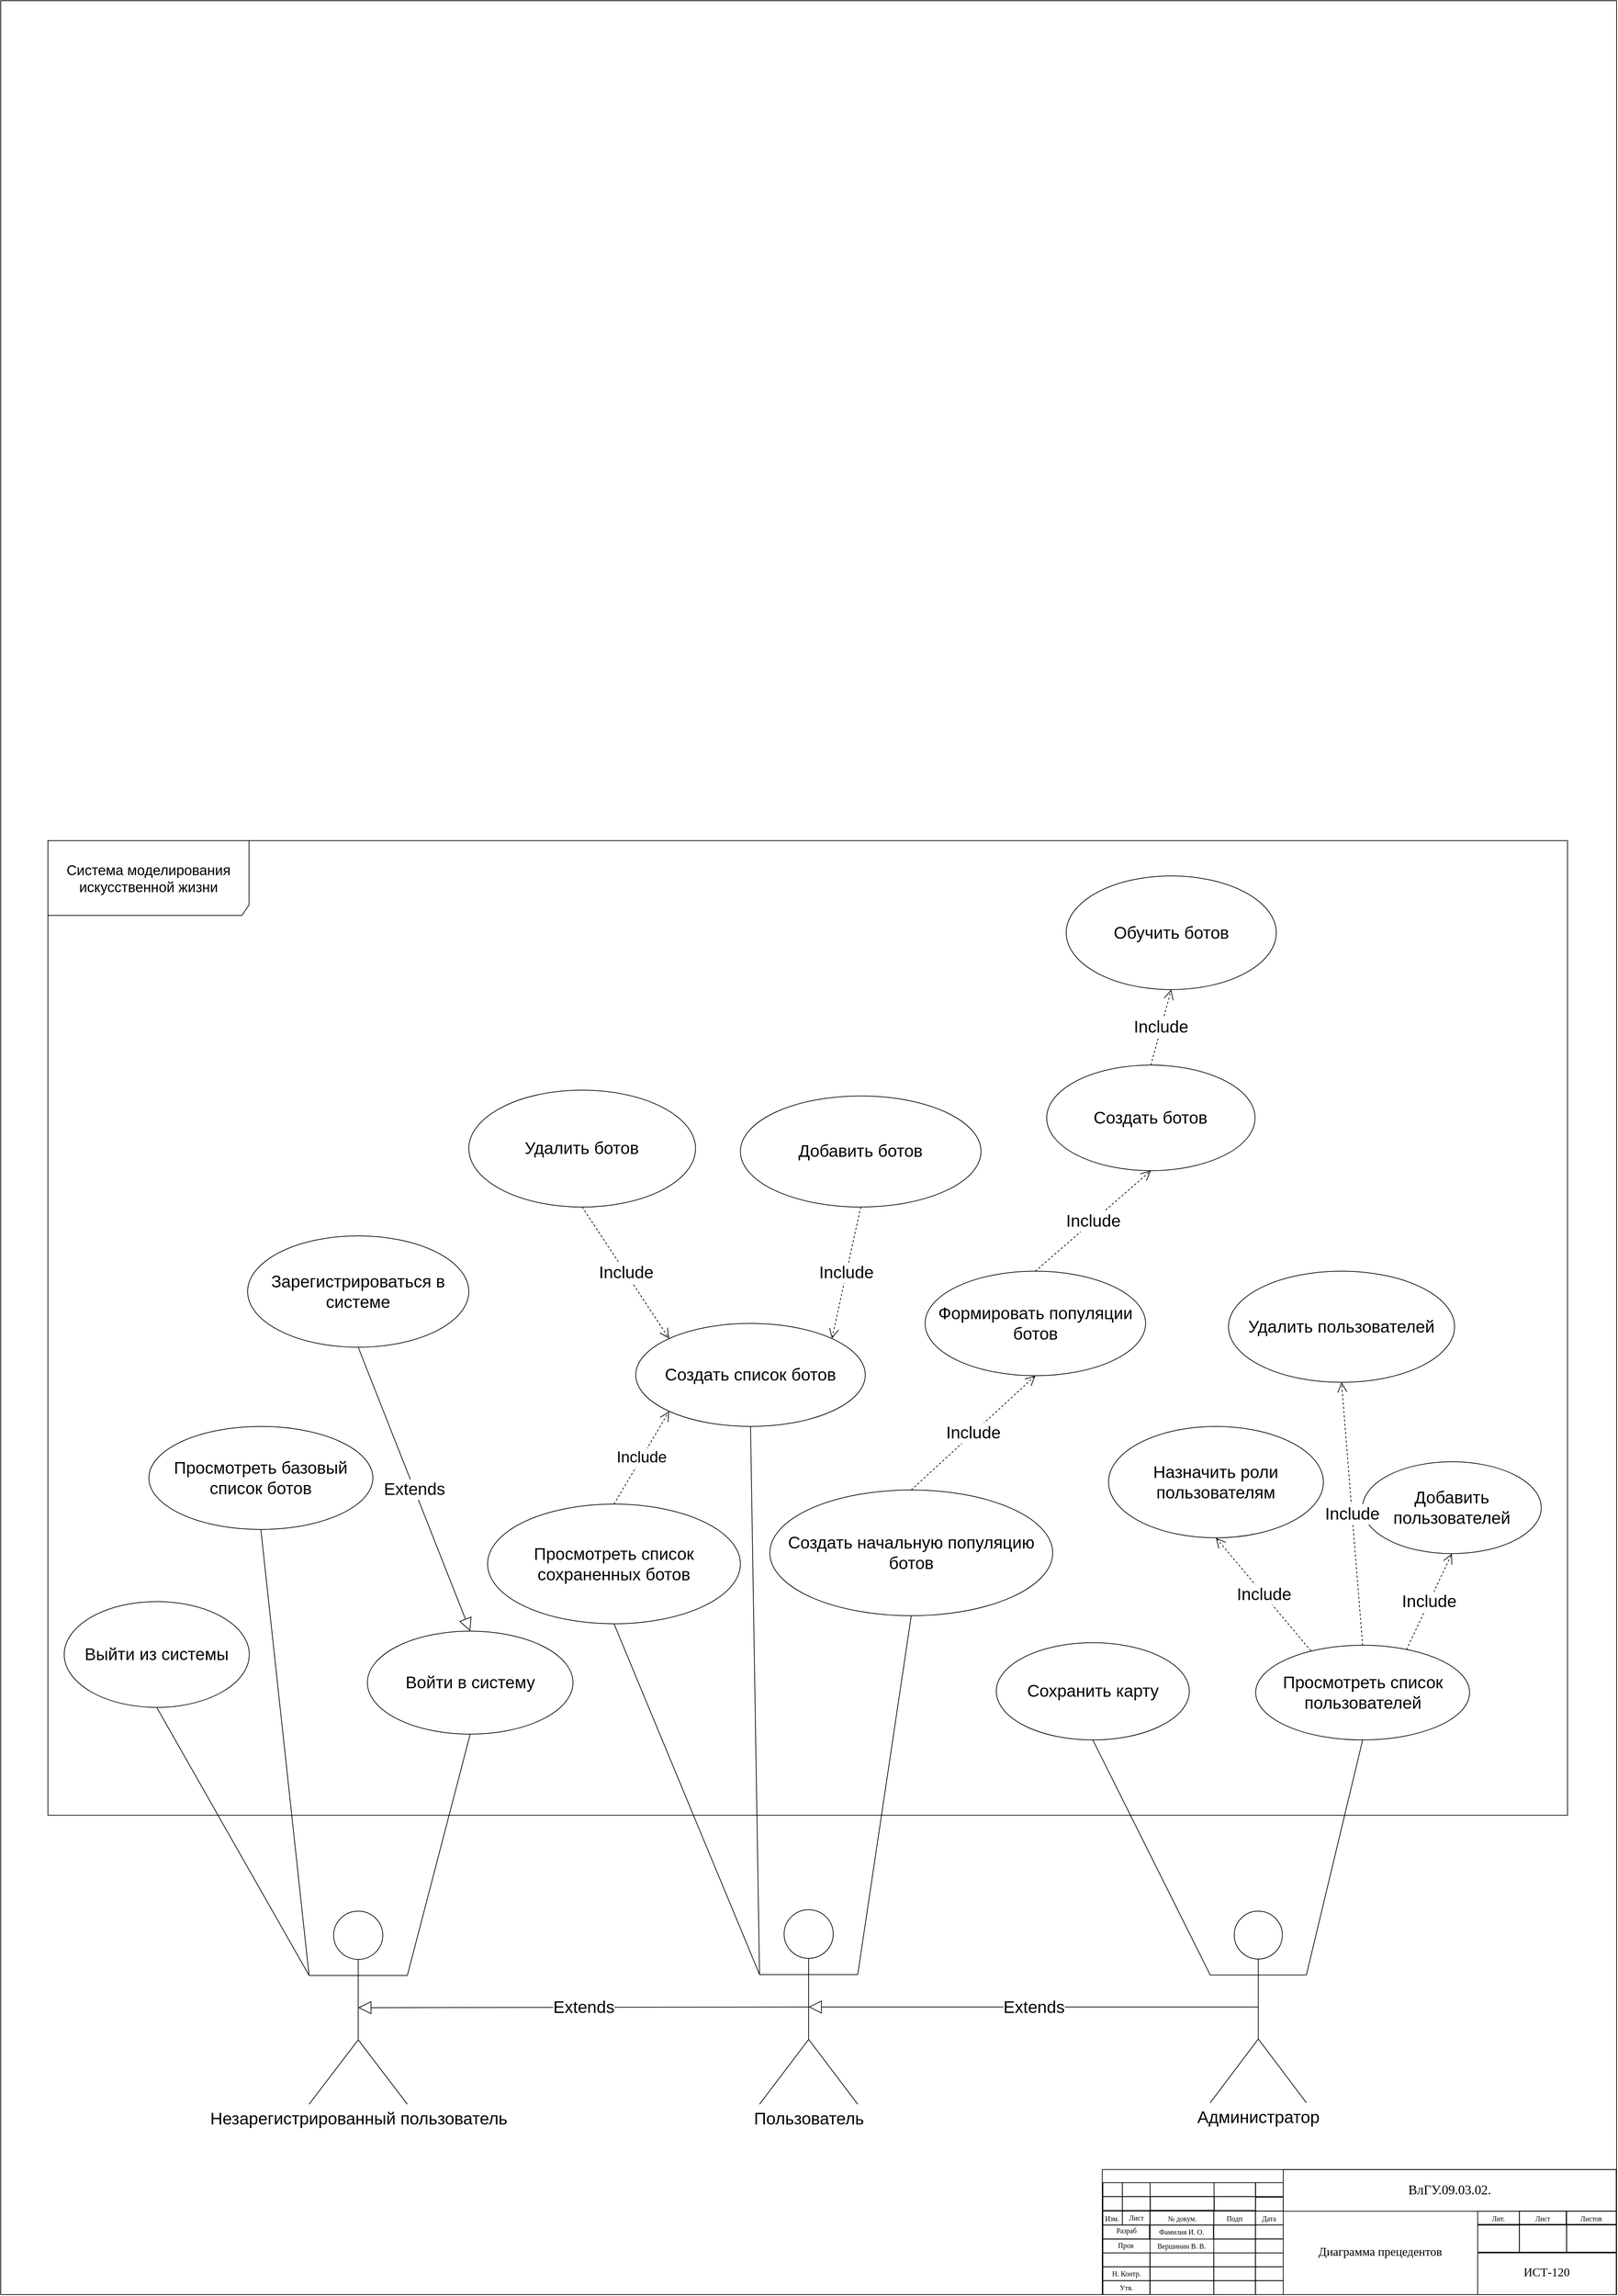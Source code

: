 <mxfile version="20.5.3" type="github">
  <diagram name="Page-1" id="e7e014a7-5840-1c2e-5031-d8a46d1fe8dd">
    <mxGraphModel dx="2771" dy="1504" grid="1" gridSize="10" guides="1" tooltips="1" connect="1" arrows="1" fold="1" page="1" pageScale="1" pageWidth="2339" pageHeight="3300" background="none" math="0" shadow="0">
      <root>
        <mxCell id="0" />
        <mxCell id="1" parent="0" />
        <mxCell id="cWWCTGIT67eP3YgJkroJ-1" value="" style="group" parent="1" vertex="1" connectable="0">
          <mxGeometry x="30" y="20" width="2290.006" height="3250.028" as="geometry" />
        </mxCell>
        <mxCell id="cWWCTGIT67eP3YgJkroJ-2" value="" style="rounded=0;whiteSpace=wrap;html=1;fillColor=none;" parent="cWWCTGIT67eP3YgJkroJ-1" vertex="1">
          <mxGeometry width="2290" height="3250" as="geometry" />
        </mxCell>
        <mxCell id="cWWCTGIT67eP3YgJkroJ-3" value="&lt;font style=&quot;font-size: 20px;&quot;&gt;Система моделирования искусственной жизни&lt;/font&gt;" style="shape=umlFrame;whiteSpace=wrap;html=1;width=285;height=106;" parent="cWWCTGIT67eP3YgJkroJ-1" vertex="1">
          <mxGeometry x="66.93" y="1190" width="2153.54" height="1380.86" as="geometry" />
        </mxCell>
        <mxCell id="cWWCTGIT67eP3YgJkroJ-4" value="" style="rounded=0;whiteSpace=wrap;html=1;fillColor=none;" parent="cWWCTGIT67eP3YgJkroJ-1" vertex="1">
          <mxGeometry x="1561.11" y="3072.86" width="728.35" height="177.165" as="geometry" />
        </mxCell>
        <mxCell id="cWWCTGIT67eP3YgJkroJ-5" value="" style="rounded=0;whiteSpace=wrap;html=1;fillColor=none;" parent="cWWCTGIT67eP3YgJkroJ-1" vertex="1">
          <mxGeometry x="1562.01" y="3111.16" width="27.559" height="19.685" as="geometry" />
        </mxCell>
        <mxCell id="cWWCTGIT67eP3YgJkroJ-6" value="" style="rounded=0;whiteSpace=wrap;html=1;fillColor=none;" parent="cWWCTGIT67eP3YgJkroJ-1" vertex="1">
          <mxGeometry x="1562.0" y="3131.67" width="27.559" height="19.685" as="geometry" />
        </mxCell>
        <mxCell id="cWWCTGIT67eP3YgJkroJ-7" value="" style="rounded=0;whiteSpace=wrap;html=1;fillColor=none;" parent="cWWCTGIT67eP3YgJkroJ-1" vertex="1">
          <mxGeometry x="1562.01" y="3091.47" width="27.559" height="19.685" as="geometry" />
        </mxCell>
        <mxCell id="cWWCTGIT67eP3YgJkroJ-8" value="" style="rounded=0;whiteSpace=wrap;html=1;fillColor=none;" parent="cWWCTGIT67eP3YgJkroJ-1" vertex="1">
          <mxGeometry x="1589.57" y="3111.16" width="39.37" height="19.685" as="geometry" />
        </mxCell>
        <mxCell id="cWWCTGIT67eP3YgJkroJ-9" value="" style="rounded=0;whiteSpace=wrap;html=1;fillColor=none;" parent="cWWCTGIT67eP3YgJkroJ-1" vertex="1">
          <mxGeometry x="1589.56" y="3131.67" width="39.37" height="19.685" as="geometry" />
        </mxCell>
        <mxCell id="cWWCTGIT67eP3YgJkroJ-10" value="" style="rounded=0;whiteSpace=wrap;html=1;fillColor=none;" parent="cWWCTGIT67eP3YgJkroJ-1" vertex="1">
          <mxGeometry x="1589.57" y="3091.47" width="39.37" height="19.685" as="geometry" />
        </mxCell>
        <mxCell id="cWWCTGIT67eP3YgJkroJ-11" value="" style="rounded=0;whiteSpace=wrap;html=1;fillColor=none;" parent="cWWCTGIT67eP3YgJkroJ-1" vertex="1">
          <mxGeometry x="1628.94" y="3111.16" width="90.551" height="19.685" as="geometry" />
        </mxCell>
        <mxCell id="cWWCTGIT67eP3YgJkroJ-12" value="" style="rounded=0;whiteSpace=wrap;html=1;fillColor=none;" parent="cWWCTGIT67eP3YgJkroJ-1" vertex="1">
          <mxGeometry x="1629.28" y="3110.94" width="90.551" height="19.685" as="geometry" />
        </mxCell>
        <mxCell id="cWWCTGIT67eP3YgJkroJ-13" value="" style="rounded=0;whiteSpace=wrap;html=1;fillColor=none;" parent="cWWCTGIT67eP3YgJkroJ-1" vertex="1">
          <mxGeometry x="1628.94" y="3091.47" width="90.551" height="19.685" as="geometry" />
        </mxCell>
        <mxCell id="cWWCTGIT67eP3YgJkroJ-14" value="" style="rounded=0;whiteSpace=wrap;html=1;fillColor=none;" parent="cWWCTGIT67eP3YgJkroJ-1" vertex="1">
          <mxGeometry x="1719.49" y="3111.16" width="59.055" height="19.685" as="geometry" />
        </mxCell>
        <mxCell id="cWWCTGIT67eP3YgJkroJ-15" value="" style="rounded=0;whiteSpace=wrap;html=1;fillColor=none;" parent="cWWCTGIT67eP3YgJkroJ-1" vertex="1">
          <mxGeometry x="1719.14" y="3131.67" width="59.055" height="19.685" as="geometry" />
        </mxCell>
        <mxCell id="cWWCTGIT67eP3YgJkroJ-16" value="" style="rounded=0;whiteSpace=wrap;html=1;fillColor=none;" parent="cWWCTGIT67eP3YgJkroJ-1" vertex="1">
          <mxGeometry x="1719.49" y="3091.47" width="59.055" height="19.685" as="geometry" />
        </mxCell>
        <mxCell id="cWWCTGIT67eP3YgJkroJ-17" value="" style="rounded=0;whiteSpace=wrap;html=1;fillColor=none;" parent="cWWCTGIT67eP3YgJkroJ-1" vertex="1">
          <mxGeometry x="1778.21" y="3112" width="39.37" height="19.685" as="geometry" />
        </mxCell>
        <mxCell id="cWWCTGIT67eP3YgJkroJ-18" value="" style="rounded=0;whiteSpace=wrap;html=1;fillColor=none;" parent="cWWCTGIT67eP3YgJkroJ-1" vertex="1">
          <mxGeometry x="1778.2" y="3131.67" width="39.37" height="19.685" as="geometry" />
        </mxCell>
        <mxCell id="cWWCTGIT67eP3YgJkroJ-19" value="" style="rounded=0;whiteSpace=wrap;html=1;fillColor=none;" parent="cWWCTGIT67eP3YgJkroJ-1" vertex="1">
          <mxGeometry x="1778.19" y="3091.47" width="39.37" height="19.685" as="geometry" />
        </mxCell>
        <mxCell id="cWWCTGIT67eP3YgJkroJ-20" value="" style="rounded=0;whiteSpace=wrap;html=1;fillColor=none;" parent="cWWCTGIT67eP3YgJkroJ-1" vertex="1">
          <mxGeometry x="1817.56" y="3072.86" width="472.43" height="59.055" as="geometry" />
        </mxCell>
        <mxCell id="cWWCTGIT67eP3YgJkroJ-21" value="Изм." style="text;html=1;strokeColor=none;fillColor=none;align=center;verticalAlign=middle;whiteSpace=wrap;rounded=0;fontFamily=Times New Roman;fontSize=10;" parent="cWWCTGIT67eP3YgJkroJ-1" vertex="1">
          <mxGeometry x="1561.11" y="3131.66" width="27.559" height="19.685" as="geometry" />
        </mxCell>
        <mxCell id="cWWCTGIT67eP3YgJkroJ-22" value="Лист" style="text;html=1;strokeColor=none;fillColor=none;align=center;verticalAlign=middle;whiteSpace=wrap;rounded=0;fontFamily=Times New Roman;fontSize=10;" parent="cWWCTGIT67eP3YgJkroJ-1" vertex="1">
          <mxGeometry x="1589.91" y="3130.85" width="39.37" height="19.685" as="geometry" />
        </mxCell>
        <mxCell id="cWWCTGIT67eP3YgJkroJ-23" value="№ докум." style="text;html=1;strokeColor=none;fillColor=none;align=center;verticalAlign=middle;whiteSpace=wrap;rounded=0;fontFamily=Times New Roman;fontSize=10;" parent="cWWCTGIT67eP3YgJkroJ-1" vertex="1">
          <mxGeometry x="1629.28" y="3131.66" width="90.551" height="19.68" as="geometry" />
        </mxCell>
        <mxCell id="cWWCTGIT67eP3YgJkroJ-24" value="Подп" style="text;html=1;strokeColor=none;fillColor=none;align=center;verticalAlign=middle;whiteSpace=wrap;rounded=0;fontFamily=Times New Roman;fontSize=10;" parent="cWWCTGIT67eP3YgJkroJ-1" vertex="1">
          <mxGeometry x="1718.59" y="3131.93" width="59.055" height="19.68" as="geometry" />
        </mxCell>
        <mxCell id="cWWCTGIT67eP3YgJkroJ-25" value="Дата" style="text;html=1;strokeColor=none;fillColor=none;align=center;verticalAlign=middle;whiteSpace=wrap;rounded=0;fontFamily=Times New Roman;fontSize=10;" parent="cWWCTGIT67eP3YgJkroJ-1" vertex="1">
          <mxGeometry x="1778.19" y="3131.93" width="39.37" height="19.685" as="geometry" />
        </mxCell>
        <mxCell id="cWWCTGIT67eP3YgJkroJ-26" value="" style="rounded=0;whiteSpace=wrap;html=1;fillColor=none;" parent="cWWCTGIT67eP3YgJkroJ-1" vertex="1">
          <mxGeometry x="1562" y="3151.6" width="66.929" height="19.68" as="geometry" />
        </mxCell>
        <mxCell id="cWWCTGIT67eP3YgJkroJ-27" value="" style="rounded=0;whiteSpace=wrap;html=1;fillColor=none;" parent="cWWCTGIT67eP3YgJkroJ-1" vertex="1">
          <mxGeometry x="1562" y="3171.28" width="66.929" height="19.68" as="geometry" />
        </mxCell>
        <mxCell id="cWWCTGIT67eP3YgJkroJ-28" value="" style="rounded=0;whiteSpace=wrap;html=1;fillColor=none;" parent="cWWCTGIT67eP3YgJkroJ-1" vertex="1">
          <mxGeometry x="1562" y="3190.96" width="66.929" height="19.68" as="geometry" />
        </mxCell>
        <mxCell id="cWWCTGIT67eP3YgJkroJ-29" value="" style="rounded=0;whiteSpace=wrap;html=1;fillColor=none;" parent="cWWCTGIT67eP3YgJkroJ-1" vertex="1">
          <mxGeometry x="1562" y="3210.64" width="66.929" height="19.68" as="geometry" />
        </mxCell>
        <mxCell id="cWWCTGIT67eP3YgJkroJ-30" value="" style="rounded=0;whiteSpace=wrap;html=1;fillColor=none;" parent="cWWCTGIT67eP3YgJkroJ-1" vertex="1">
          <mxGeometry x="1562" y="3230.32" width="66.929" height="19.68" as="geometry" />
        </mxCell>
        <mxCell id="cWWCTGIT67eP3YgJkroJ-31" value="" style="rounded=0;whiteSpace=wrap;html=1;fillColor=none;" parent="cWWCTGIT67eP3YgJkroJ-1" vertex="1">
          <mxGeometry x="1628.6" y="3131.67" width="90.551" height="19.68" as="geometry" />
        </mxCell>
        <mxCell id="cWWCTGIT67eP3YgJkroJ-32" value="" style="rounded=0;whiteSpace=wrap;html=1;fillColor=none;" parent="cWWCTGIT67eP3YgJkroJ-1" vertex="1">
          <mxGeometry x="1628.59" y="3190.96" width="90.551" height="19.68" as="geometry" />
        </mxCell>
        <mxCell id="cWWCTGIT67eP3YgJkroJ-33" value="" style="rounded=0;whiteSpace=wrap;html=1;fillColor=none;" parent="cWWCTGIT67eP3YgJkroJ-1" vertex="1">
          <mxGeometry x="1628.59" y="3210.64" width="90.551" height="19.68" as="geometry" />
        </mxCell>
        <mxCell id="cWWCTGIT67eP3YgJkroJ-34" value="" style="rounded=0;whiteSpace=wrap;html=1;fillColor=none;" parent="cWWCTGIT67eP3YgJkroJ-1" vertex="1">
          <mxGeometry x="1628.59" y="3230.32" width="90.551" height="19.68" as="geometry" />
        </mxCell>
        <mxCell id="cWWCTGIT67eP3YgJkroJ-35" value="" style="rounded=0;whiteSpace=wrap;html=1;fillColor=none;" parent="cWWCTGIT67eP3YgJkroJ-1" vertex="1">
          <mxGeometry x="1719.15" y="3151.61" width="59.055" height="19.68" as="geometry" />
        </mxCell>
        <mxCell id="cWWCTGIT67eP3YgJkroJ-36" value="" style="rounded=0;whiteSpace=wrap;html=1;fillColor=none;" parent="cWWCTGIT67eP3YgJkroJ-1" vertex="1">
          <mxGeometry x="1719.14" y="3171.28" width="59.055" height="19.68" as="geometry" />
        </mxCell>
        <mxCell id="cWWCTGIT67eP3YgJkroJ-37" value="" style="rounded=0;whiteSpace=wrap;html=1;fillColor=none;" parent="cWWCTGIT67eP3YgJkroJ-1" vertex="1">
          <mxGeometry x="1719.14" y="3190.96" width="59.055" height="19.68" as="geometry" />
        </mxCell>
        <mxCell id="cWWCTGIT67eP3YgJkroJ-38" value="" style="rounded=0;whiteSpace=wrap;html=1;fillColor=none;" parent="cWWCTGIT67eP3YgJkroJ-1" vertex="1">
          <mxGeometry x="1719.14" y="3210.64" width="59.055" height="19.68" as="geometry" />
        </mxCell>
        <mxCell id="cWWCTGIT67eP3YgJkroJ-39" value="" style="rounded=0;whiteSpace=wrap;html=1;fillColor=none;" parent="cWWCTGIT67eP3YgJkroJ-1" vertex="1">
          <mxGeometry x="1719.14" y="3230.32" width="59.055" height="19.68" as="geometry" />
        </mxCell>
        <mxCell id="cWWCTGIT67eP3YgJkroJ-40" value="" style="rounded=0;whiteSpace=wrap;html=1;fillColor=none;" parent="cWWCTGIT67eP3YgJkroJ-1" vertex="1">
          <mxGeometry x="1778.19" y="3151.35" width="39.37" height="19.68" as="geometry" />
        </mxCell>
        <mxCell id="cWWCTGIT67eP3YgJkroJ-41" value="" style="rounded=0;whiteSpace=wrap;html=1;fillColor=none;" parent="cWWCTGIT67eP3YgJkroJ-1" vertex="1">
          <mxGeometry x="1778.2" y="3171.28" width="39.37" height="19.68" as="geometry" />
        </mxCell>
        <mxCell id="cWWCTGIT67eP3YgJkroJ-42" value="" style="rounded=0;whiteSpace=wrap;html=1;fillColor=none;" parent="cWWCTGIT67eP3YgJkroJ-1" vertex="1">
          <mxGeometry x="1778.2" y="3190.96" width="39.37" height="19.68" as="geometry" />
        </mxCell>
        <mxCell id="cWWCTGIT67eP3YgJkroJ-43" value="" style="rounded=0;whiteSpace=wrap;html=1;fillColor=none;" parent="cWWCTGIT67eP3YgJkroJ-1" vertex="1">
          <mxGeometry x="1778.2" y="3210.64" width="39.37" height="19.68" as="geometry" />
        </mxCell>
        <mxCell id="cWWCTGIT67eP3YgJkroJ-44" value="" style="rounded=0;whiteSpace=wrap;html=1;fillColor=none;" parent="cWWCTGIT67eP3YgJkroJ-1" vertex="1">
          <mxGeometry x="1778.2" y="3230.32" width="39.37" height="19.68" as="geometry" />
        </mxCell>
        <mxCell id="cWWCTGIT67eP3YgJkroJ-45" value="" style="rounded=0;whiteSpace=wrap;html=1;fontFamily=Times New Roman;fontSize=10;fillColor=none;" parent="cWWCTGIT67eP3YgJkroJ-1" vertex="1">
          <mxGeometry x="2218.59" y="3131.68" width="70.866" height="19.685" as="geometry" />
        </mxCell>
        <mxCell id="cWWCTGIT67eP3YgJkroJ-46" value="" style="rounded=0;whiteSpace=wrap;html=1;fontFamily=Times New Roman;fontSize=10;fillColor=none;" parent="cWWCTGIT67eP3YgJkroJ-1" vertex="1">
          <mxGeometry x="2219.14" y="3150.53" width="70.866" height="39.37" as="geometry" />
        </mxCell>
        <mxCell id="cWWCTGIT67eP3YgJkroJ-47" value="" style="rounded=0;whiteSpace=wrap;html=1;fontFamily=Times New Roman;fontSize=10;fillColor=none;" parent="cWWCTGIT67eP3YgJkroJ-1" vertex="1">
          <mxGeometry x="2152.23" y="3131.68" width="66.929" height="19.685" as="geometry" />
        </mxCell>
        <mxCell id="cWWCTGIT67eP3YgJkroJ-48" value="" style="rounded=0;whiteSpace=wrap;html=1;fontFamily=Times New Roman;fontSize=10;fillColor=none;" parent="cWWCTGIT67eP3YgJkroJ-1" vertex="1">
          <mxGeometry x="2152.21" y="3150.53" width="66.929" height="39.37" as="geometry" />
        </mxCell>
        <mxCell id="cWWCTGIT67eP3YgJkroJ-49" value="" style="rounded=0;whiteSpace=wrap;html=1;fontFamily=Times New Roman;fontSize=10;fillColor=none;" parent="cWWCTGIT67eP3YgJkroJ-1" vertex="1">
          <mxGeometry x="2093.18" y="3131.92" width="59.055" height="19.685" as="geometry" />
        </mxCell>
        <mxCell id="cWWCTGIT67eP3YgJkroJ-50" value="" style="rounded=0;whiteSpace=wrap;html=1;fontFamily=Times New Roman;fontSize=10;fillColor=none;" parent="cWWCTGIT67eP3YgJkroJ-1" vertex="1">
          <mxGeometry x="2093.16" y="3150.53" width="59.05" height="39.37" as="geometry" />
        </mxCell>
        <mxCell id="cWWCTGIT67eP3YgJkroJ-51" value="" style="rounded=0;whiteSpace=wrap;html=1;fontFamily=Times New Roman;fontSize=10;fillColor=none;" parent="cWWCTGIT67eP3YgJkroJ-1" vertex="1">
          <mxGeometry x="2093.14" y="3190.97" width="196.85" height="59.055" as="geometry" />
        </mxCell>
        <mxCell id="cWWCTGIT67eP3YgJkroJ-52" value="Разраб" style="text;html=1;strokeColor=none;fillColor=none;align=center;verticalAlign=middle;whiteSpace=wrap;rounded=0;fontFamily=Times New Roman;fontSize=10;" parent="cWWCTGIT67eP3YgJkroJ-1" vertex="1">
          <mxGeometry x="1562.35" y="3149.47" width="66.929" height="19.68" as="geometry" />
        </mxCell>
        <mxCell id="cWWCTGIT67eP3YgJkroJ-53" value="Пров" style="text;html=1;strokeColor=none;fillColor=none;align=center;verticalAlign=middle;whiteSpace=wrap;rounded=0;fontFamily=Times New Roman;fontSize=10;" parent="cWWCTGIT67eP3YgJkroJ-1" vertex="1">
          <mxGeometry x="1561.107" y="3170.217" width="66.929" height="19.68" as="geometry" />
        </mxCell>
        <mxCell id="cWWCTGIT67eP3YgJkroJ-54" value="Н. Контр." style="text;html=1;strokeColor=none;fillColor=none;align=center;verticalAlign=middle;whiteSpace=wrap;rounded=0;fontFamily=Times New Roman;fontSize=10;" parent="cWWCTGIT67eP3YgJkroJ-1" vertex="1">
          <mxGeometry x="1562.001" y="3210.641" width="66.929" height="19.68" as="geometry" />
        </mxCell>
        <mxCell id="cWWCTGIT67eP3YgJkroJ-55" value="Утв." style="text;html=1;strokeColor=none;fillColor=none;align=center;verticalAlign=middle;whiteSpace=wrap;rounded=0;fontFamily=Times New Roman;fontSize=10;" parent="cWWCTGIT67eP3YgJkroJ-1" vertex="1">
          <mxGeometry x="1562.008" y="3230.348" width="66.929" height="19.68" as="geometry" />
        </mxCell>
        <mxCell id="cWWCTGIT67eP3YgJkroJ-56" value="Лит." style="text;html=1;strokeColor=none;fillColor=none;align=center;verticalAlign=middle;whiteSpace=wrap;rounded=0;fontFamily=Times New Roman;fontSize=10;" parent="cWWCTGIT67eP3YgJkroJ-1" vertex="1">
          <mxGeometry x="2093.18" y="3131.93" width="59.055" height="19.68" as="geometry" />
        </mxCell>
        <mxCell id="cWWCTGIT67eP3YgJkroJ-57" value="Лист" style="text;html=1;strokeColor=none;fillColor=none;align=center;verticalAlign=middle;whiteSpace=wrap;rounded=0;fontFamily=Times New Roman;fontSize=10;" parent="cWWCTGIT67eP3YgJkroJ-1" vertex="1">
          <mxGeometry x="2152.232" y="3131.682" width="66.929" height="19.68" as="geometry" />
        </mxCell>
        <mxCell id="cWWCTGIT67eP3YgJkroJ-58" value="Листов" style="text;html=1;strokeColor=none;fillColor=none;align=center;verticalAlign=middle;whiteSpace=wrap;rounded=0;fontFamily=Times New Roman;fontSize=10;" parent="cWWCTGIT67eP3YgJkroJ-1" vertex="1">
          <mxGeometry x="2219.16" y="3131.68" width="69.75" height="19.68" as="geometry" />
        </mxCell>
        <mxCell id="cWWCTGIT67eP3YgJkroJ-59" value="" style="rounded=0;whiteSpace=wrap;html=1;fillColor=none;" parent="cWWCTGIT67eP3YgJkroJ-1" vertex="1">
          <mxGeometry x="1628.04" y="3151.61" width="90.551" height="19.685" as="geometry" />
        </mxCell>
        <mxCell id="cWWCTGIT67eP3YgJkroJ-60" value="Вершинин В. В." style="text;html=1;strokeColor=none;fillColor=none;align=center;verticalAlign=middle;whiteSpace=wrap;rounded=0;fontFamily=Times New Roman;fontSize=10;" parent="cWWCTGIT67eP3YgJkroJ-1" vertex="1">
          <mxGeometry x="1629.28" y="3171.03" width="88.74" height="19.68" as="geometry" />
        </mxCell>
        <mxCell id="cWWCTGIT67eP3YgJkroJ-61" value="Фамилия И. О." style="text;html=1;strokeColor=none;fillColor=none;align=center;verticalAlign=middle;whiteSpace=wrap;rounded=0;fontFamily=Times New Roman;fontSize=10;" parent="cWWCTGIT67eP3YgJkroJ-1" vertex="1">
          <mxGeometry x="1628.597" y="3151.337" width="88.74" height="19.68" as="geometry" />
        </mxCell>
        <mxCell id="cWWCTGIT67eP3YgJkroJ-62" value="&lt;span style=&quot;font-size: 14.0pt ; line-height: 150% ; font-family: &amp;quot;times new roman&amp;quot; , serif&quot;&gt;ВлГУ.09.03.02.&lt;/span&gt;" style="text;html=1;strokeColor=none;fillColor=none;align=center;verticalAlign=middle;whiteSpace=wrap;rounded=0;fontFamily=Times New Roman;fontSize=10;" parent="cWWCTGIT67eP3YgJkroJ-1" vertex="1">
          <mxGeometry x="1817.56" y="3072.86" width="471.33" height="56.74" as="geometry" />
        </mxCell>
        <mxCell id="cWWCTGIT67eP3YgJkroJ-63" value="&lt;font style=&quot;font-size: 17px;&quot;&gt;ИСТ-120&lt;/font&gt;" style="text;html=1;strokeColor=none;fillColor=none;align=center;verticalAlign=middle;whiteSpace=wrap;rounded=0;fontFamily=Times New Roman;fontSize=10;" parent="cWWCTGIT67eP3YgJkroJ-1" vertex="1">
          <mxGeometry x="2093.18" y="3189.9" width="195.71" height="57.81" as="geometry" />
        </mxCell>
        <mxCell id="cWWCTGIT67eP3YgJkroJ-64" value="&lt;font style=&quot;font-size: 17px&quot;&gt;Диаграмма прецедентов&lt;br&gt;&lt;/font&gt;" style="text;html=1;strokeColor=none;fillColor=none;align=center;verticalAlign=middle;whiteSpace=wrap;rounded=0;fontFamily=Times New Roman;fontSize=10;" parent="cWWCTGIT67eP3YgJkroJ-1" vertex="1">
          <mxGeometry x="1817.58" y="3131.93" width="274.46" height="116.09" as="geometry" />
        </mxCell>
        <mxCell id="cWWCTGIT67eP3YgJkroJ-65" value="&lt;font style=&quot;font-size: 24px;&quot;&gt;Незарегистрированный пользователь&lt;/font&gt;" style="shape=umlActor;verticalLabelPosition=bottom;verticalAlign=top;html=1;outlineConnect=0;" parent="cWWCTGIT67eP3YgJkroJ-1" vertex="1">
          <mxGeometry x="437.01" y="2706.69" width="139.29" height="273.63" as="geometry" />
        </mxCell>
        <mxCell id="cWWCTGIT67eP3YgJkroJ-66" value="&lt;font style=&quot;font-size: 24px;&quot;&gt;Пользователь&lt;/font&gt;" style="shape=umlActor;verticalLabelPosition=bottom;verticalAlign=top;html=1;outlineConnect=0;" parent="cWWCTGIT67eP3YgJkroJ-1" vertex="1">
          <mxGeometry x="1075.41" y="2704.72" width="139.18" height="275.59" as="geometry" />
        </mxCell>
        <mxCell id="cWWCTGIT67eP3YgJkroJ-67" value="&lt;font style=&quot;font-size: 24px;&quot;&gt;Администратор&lt;/font&gt;" style="shape=umlActor;verticalLabelPosition=bottom;verticalAlign=top;html=1;outlineConnect=0;" parent="cWWCTGIT67eP3YgJkroJ-1" vertex="1">
          <mxGeometry x="1714.09" y="2706.69" width="136.3" height="271.65" as="geometry" />
        </mxCell>
        <mxCell id="cWWCTGIT67eP3YgJkroJ-68" value="&lt;font style=&quot;font-size: 24px;&quot;&gt;Просмотреть список сохраненных ботов&lt;/font&gt;" style="ellipse;whiteSpace=wrap;html=1;" parent="cWWCTGIT67eP3YgJkroJ-1" vertex="1">
          <mxGeometry x="690" y="2130" width="358.27" height="169.61" as="geometry" />
        </mxCell>
        <mxCell id="cWWCTGIT67eP3YgJkroJ-69" value="" style="endArrow=none;html=1;rounded=0;exitX=0.5;exitY=1;exitDx=0;exitDy=0;entryX=0;entryY=0.333;entryDx=0;entryDy=0;entryPerimeter=0;" parent="cWWCTGIT67eP3YgJkroJ-1" source="cWWCTGIT67eP3YgJkroJ-68" target="cWWCTGIT67eP3YgJkroJ-66" edge="1">
          <mxGeometry width="50" height="50" relative="1" as="geometry">
            <mxPoint x="952.61" y="-11.89" as="sourcePoint" />
            <mxPoint x="1116.61" y="1178.11" as="targetPoint" />
          </mxGeometry>
        </mxCell>
        <mxCell id="cWWCTGIT67eP3YgJkroJ-70" value="&lt;font style=&quot;font-size: 24px;&quot;&gt;Extends&lt;/font&gt;" style="endArrow=block;endSize=16;endFill=0;html=1;rounded=0;exitX=0.5;exitY=0.5;exitDx=0;exitDy=0;exitPerimeter=0;entryX=0.5;entryY=0.5;entryDx=0;entryDy=0;entryPerimeter=0;" parent="cWWCTGIT67eP3YgJkroJ-1" source="cWWCTGIT67eP3YgJkroJ-66" target="cWWCTGIT67eP3YgJkroJ-65" edge="1">
          <mxGeometry width="160" relative="1" as="geometry">
            <mxPoint x="608.61" y="64.09" as="sourcePoint" />
            <mxPoint x="915.61" y="-115.91" as="targetPoint" />
          </mxGeometry>
        </mxCell>
        <mxCell id="cWWCTGIT67eP3YgJkroJ-71" value="&lt;font style=&quot;font-size: 24px;&quot;&gt;Extends&lt;/font&gt;" style="endArrow=block;endSize=16;endFill=0;html=1;rounded=0;entryX=0.5;entryY=0.5;entryDx=0;entryDy=0;entryPerimeter=0;exitX=0.5;exitY=0.5;exitDx=0;exitDy=0;exitPerimeter=0;" parent="cWWCTGIT67eP3YgJkroJ-1" source="cWWCTGIT67eP3YgJkroJ-67" target="cWWCTGIT67eP3YgJkroJ-66" edge="1">
          <mxGeometry width="160" relative="1" as="geometry">
            <mxPoint x="855.61" y="234.09" as="sourcePoint" />
            <mxPoint x="1155.61" y="344.09" as="targetPoint" />
          </mxGeometry>
        </mxCell>
        <mxCell id="cWWCTGIT67eP3YgJkroJ-72" value="&lt;font style=&quot;font-size: 24px;&quot;&gt;Создать ботов&lt;/font&gt;" style="ellipse;whiteSpace=wrap;html=1;" parent="cWWCTGIT67eP3YgJkroJ-1" vertex="1">
          <mxGeometry x="1482.38" y="1508.03" width="295.27" height="149.61" as="geometry" />
        </mxCell>
        <mxCell id="cWWCTGIT67eP3YgJkroJ-73" value="&lt;font style=&quot;font-size: 24px;&quot;&gt;Обучить ботов&lt;/font&gt;" style="ellipse;whiteSpace=wrap;html=1;" parent="cWWCTGIT67eP3YgJkroJ-1" vertex="1">
          <mxGeometry x="1510.0" y="1240" width="297.72" height="161.1" as="geometry" />
        </mxCell>
        <mxCell id="cWWCTGIT67eP3YgJkroJ-74" value="&lt;font style=&quot;font-size: 24px;&quot;&gt;Войти в систему&lt;/font&gt;" style="ellipse;whiteSpace=wrap;html=1;" parent="cWWCTGIT67eP3YgJkroJ-1" vertex="1">
          <mxGeometry x="519.68" y="2310" width="291.34" height="145.99" as="geometry" />
        </mxCell>
        <mxCell id="cWWCTGIT67eP3YgJkroJ-75" value="&lt;font style=&quot;font-size: 24px;&quot;&gt;Выйти из системы&lt;/font&gt;" style="ellipse;whiteSpace=wrap;html=1;" parent="cWWCTGIT67eP3YgJkroJ-1" vertex="1">
          <mxGeometry x="90" y="2268.16" width="262.28" height="149.92" as="geometry" />
        </mxCell>
        <mxCell id="cWWCTGIT67eP3YgJkroJ-76" value="" style="endArrow=none;html=1;rounded=0;exitX=1;exitY=0.333;exitDx=0;exitDy=0;exitPerimeter=0;entryX=0.5;entryY=1;entryDx=0;entryDy=0;" parent="cWWCTGIT67eP3YgJkroJ-1" source="cWWCTGIT67eP3YgJkroJ-65" target="cWWCTGIT67eP3YgJkroJ-74" edge="1">
          <mxGeometry width="50" height="50" relative="1" as="geometry">
            <mxPoint x="859.61" y="-261.89" as="sourcePoint" />
            <mxPoint x="1089.61" y="-312.723" as="targetPoint" />
          </mxGeometry>
        </mxCell>
        <mxCell id="cWWCTGIT67eP3YgJkroJ-77" value="" style="endArrow=none;html=1;rounded=0;entryX=0.5;entryY=1;entryDx=0;entryDy=0;exitX=0;exitY=0.333;exitDx=0;exitDy=0;exitPerimeter=0;" parent="cWWCTGIT67eP3YgJkroJ-1" source="cWWCTGIT67eP3YgJkroJ-65" target="cWWCTGIT67eP3YgJkroJ-75" edge="1">
          <mxGeometry width="50" height="50" relative="1" as="geometry">
            <mxPoint x="859.61" y="-251.89" as="sourcePoint" />
            <mxPoint x="1039.61" y="-312.723" as="targetPoint" />
          </mxGeometry>
        </mxCell>
        <mxCell id="cWWCTGIT67eP3YgJkroJ-78" value="&lt;font style=&quot;font-size: 24px;&quot;&gt;Зарегистрироваться в системе&lt;/font&gt;" style="ellipse;whiteSpace=wrap;html=1;" parent="cWWCTGIT67eP3YgJkroJ-1" vertex="1">
          <mxGeometry x="349.93" y="1750.0" width="313.46" height="157.8" as="geometry" />
        </mxCell>
        <mxCell id="cWWCTGIT67eP3YgJkroJ-79" value="&lt;font style=&quot;font-size: 24px;&quot;&gt;Extends&lt;/font&gt;" style="endArrow=block;endSize=16;endFill=0;html=1;rounded=0;entryX=0.5;entryY=0;entryDx=0;entryDy=0;exitX=0.5;exitY=1;exitDx=0;exitDy=0;" parent="cWWCTGIT67eP3YgJkroJ-1" source="cWWCTGIT67eP3YgJkroJ-78" target="cWWCTGIT67eP3YgJkroJ-74" edge="1">
          <mxGeometry width="160" relative="1" as="geometry">
            <mxPoint x="1289.61" y="-241.89" as="sourcePoint" />
            <mxPoint x="1154.61" y="-252.51" as="targetPoint" />
          </mxGeometry>
        </mxCell>
        <mxCell id="cWWCTGIT67eP3YgJkroJ-80" value="&lt;font style=&quot;font-size: 24px;&quot;&gt;Include&lt;/font&gt;" style="endArrow=open;endSize=12;dashed=1;html=1;rounded=0;exitX=0.5;exitY=0;exitDx=0;exitDy=0;entryX=0.5;entryY=1;entryDx=0;entryDy=0;" parent="cWWCTGIT67eP3YgJkroJ-1" source="cWWCTGIT67eP3YgJkroJ-72" target="cWWCTGIT67eP3YgJkroJ-73" edge="1">
          <mxGeometry width="160" relative="1" as="geometry">
            <mxPoint x="1236.65" y="941.72" as="sourcePoint" />
            <mxPoint x="1127.612" y="1020.507" as="targetPoint" />
          </mxGeometry>
        </mxCell>
        <mxCell id="cWWCTGIT67eP3YgJkroJ-81" value="&lt;font style=&quot;font-size: 24px;&quot;&gt;Сохранить карту&lt;/font&gt;" style="ellipse;whiteSpace=wrap;html=1;" parent="cWWCTGIT67eP3YgJkroJ-1" vertex="1">
          <mxGeometry x="1410.94" y="2326.38" width="273.54" height="137.8" as="geometry" />
        </mxCell>
        <mxCell id="cWWCTGIT67eP3YgJkroJ-82" value="&lt;font style=&quot;font-size: 24px;&quot;&gt;Просмотреть список пользователей&lt;/font&gt;" style="ellipse;whiteSpace=wrap;html=1;" parent="cWWCTGIT67eP3YgJkroJ-1" vertex="1">
          <mxGeometry x="1778.54" y="2330" width="303.15" height="134.18" as="geometry" />
        </mxCell>
        <mxCell id="cWWCTGIT67eP3YgJkroJ-83" value="" style="endArrow=none;html=1;rounded=0;entryX=0.5;entryY=1;entryDx=0;entryDy=0;exitX=0;exitY=0.333;exitDx=0;exitDy=0;exitPerimeter=0;" parent="cWWCTGIT67eP3YgJkroJ-1" source="cWWCTGIT67eP3YgJkroJ-65" target="cWWCTGIT67eP3YgJkroJ-84" edge="1">
          <mxGeometry width="50" height="50" relative="1" as="geometry">
            <mxPoint x="736.61" y="1178.11" as="sourcePoint" />
            <mxPoint x="736.61" y="558.113" as="targetPoint" />
          </mxGeometry>
        </mxCell>
        <mxCell id="cWWCTGIT67eP3YgJkroJ-84" value="&lt;font style=&quot;font-size: 24px;&quot;&gt;Просмотреть базовый список ботов&lt;/font&gt;" style="ellipse;whiteSpace=wrap;html=1;" parent="cWWCTGIT67eP3YgJkroJ-1" vertex="1">
          <mxGeometry x="210" y="2020" width="317.4" height="145.98" as="geometry" />
        </mxCell>
        <mxCell id="cWWCTGIT67eP3YgJkroJ-85" value="&lt;font style=&quot;font-size: 24px;&quot;&gt;Формировать популяции ботов&lt;/font&gt;" style="ellipse;whiteSpace=wrap;html=1;" parent="cWWCTGIT67eP3YgJkroJ-1" vertex="1">
          <mxGeometry x="1310" y="1800" width="312.52" height="148.11" as="geometry" />
        </mxCell>
        <mxCell id="cWWCTGIT67eP3YgJkroJ-86" value="" style="endArrow=none;html=1;rounded=0;exitX=1;exitY=0.333;exitDx=0;exitDy=0;exitPerimeter=0;entryX=0.5;entryY=1;entryDx=0;entryDy=0;" parent="cWWCTGIT67eP3YgJkroJ-1" source="cWWCTGIT67eP3YgJkroJ-66" target="cWWCTGIT67eP3YgJkroJ-88" edge="1">
          <mxGeometry width="50" height="50" relative="1" as="geometry">
            <mxPoint x="1276.61" y="1258.11" as="sourcePoint" />
            <mxPoint x="1366.61" y="944.443" as="targetPoint" />
          </mxGeometry>
        </mxCell>
        <mxCell id="cWWCTGIT67eP3YgJkroJ-87" value="&lt;font style=&quot;font-size: 24px;&quot;&gt;Include&lt;/font&gt;" style="endArrow=open;endSize=12;dashed=1;html=1;rounded=0;exitX=0.5;exitY=0;exitDx=0;exitDy=0;entryX=0.5;entryY=1;entryDx=0;entryDy=0;" parent="cWWCTGIT67eP3YgJkroJ-1" source="cWWCTGIT67eP3YgJkroJ-85" target="cWWCTGIT67eP3YgJkroJ-72" edge="1">
          <mxGeometry width="160" relative="1" as="geometry">
            <mxPoint x="986.61" y="1278.11" as="sourcePoint" />
            <mxPoint x="1276.61" y="788.11" as="targetPoint" />
          </mxGeometry>
        </mxCell>
        <mxCell id="cWWCTGIT67eP3YgJkroJ-88" value="&lt;font style=&quot;font-size: 24px;&quot;&gt;Создать начальную популяцию ботов&lt;/font&gt;" style="ellipse;whiteSpace=wrap;html=1;" parent="cWWCTGIT67eP3YgJkroJ-1" vertex="1">
          <mxGeometry x="1090" y="2110" width="400.86" height="178.16" as="geometry" />
        </mxCell>
        <mxCell id="cWWCTGIT67eP3YgJkroJ-89" value="&lt;font style=&quot;font-size: 24px;&quot;&gt;Создать список ботов&lt;/font&gt;" style="ellipse;whiteSpace=wrap;html=1;" parent="cWWCTGIT67eP3YgJkroJ-1" vertex="1">
          <mxGeometry x="900.0" y="1874.02" width="325.28" height="145.98" as="geometry" />
        </mxCell>
        <mxCell id="cWWCTGIT67eP3YgJkroJ-90" value="&lt;font style=&quot;font-size: 24px;&quot;&gt;Добавить ботов&lt;/font&gt;" style="ellipse;whiteSpace=wrap;html=1;" parent="cWWCTGIT67eP3YgJkroJ-1" vertex="1">
          <mxGeometry x="1048.27" y="1551.69" width="341.02" height="157.48" as="geometry" />
        </mxCell>
        <mxCell id="cWWCTGIT67eP3YgJkroJ-91" value="&lt;font style=&quot;font-size: 24px;&quot;&gt;Удалить ботов&lt;/font&gt;" style="ellipse;whiteSpace=wrap;html=1;" parent="cWWCTGIT67eP3YgJkroJ-1" vertex="1">
          <mxGeometry x="663.39" y="1543.5" width="321.34" height="165.67" as="geometry" />
        </mxCell>
        <mxCell id="cWWCTGIT67eP3YgJkroJ-92" value="&lt;font style=&quot;font-size: 22px;&quot;&gt;Include&lt;/font&gt;" style="endArrow=open;endSize=12;dashed=1;html=1;rounded=0;entryX=0;entryY=1;entryDx=0;entryDy=0;exitX=0.5;exitY=0;exitDx=0;exitDy=0;" parent="cWWCTGIT67eP3YgJkroJ-1" source="cWWCTGIT67eP3YgJkroJ-68" target="cWWCTGIT67eP3YgJkroJ-89" edge="1">
          <mxGeometry width="160" relative="1" as="geometry">
            <mxPoint x="1116.61" y="887.11" as="sourcePoint" />
            <mxPoint x="1104.178" y="1066.405" as="targetPoint" />
          </mxGeometry>
        </mxCell>
        <mxCell id="cWWCTGIT67eP3YgJkroJ-93" value="&lt;font style=&quot;font-size: 24px;&quot;&gt;Include&lt;/font&gt;" style="endArrow=open;endSize=12;dashed=1;html=1;rounded=0;exitX=0.5;exitY=1;exitDx=0;exitDy=0;entryX=1;entryY=0;entryDx=0;entryDy=0;" parent="cWWCTGIT67eP3YgJkroJ-1" source="cWWCTGIT67eP3YgJkroJ-90" target="cWWCTGIT67eP3YgJkroJ-89" edge="1">
          <mxGeometry width="160" relative="1" as="geometry">
            <mxPoint x="1056.61" y="568.11" as="sourcePoint" />
            <mxPoint x="1154.178" y="627.405" as="targetPoint" />
          </mxGeometry>
        </mxCell>
        <mxCell id="cWWCTGIT67eP3YgJkroJ-94" value="&lt;font style=&quot;font-size: 24px;&quot;&gt;Include&lt;/font&gt;" style="endArrow=open;endSize=12;dashed=1;html=1;rounded=0;exitX=0.5;exitY=1;exitDx=0;exitDy=0;entryX=0;entryY=0;entryDx=0;entryDy=0;shadow=1;" parent="cWWCTGIT67eP3YgJkroJ-1" source="cWWCTGIT67eP3YgJkroJ-91" target="cWWCTGIT67eP3YgJkroJ-89" edge="1">
          <mxGeometry width="160" relative="1" as="geometry">
            <mxPoint x="1016.61" y="738.11" as="sourcePoint" />
            <mxPoint x="1114.178" y="797.405" as="targetPoint" />
          </mxGeometry>
        </mxCell>
        <mxCell id="cWWCTGIT67eP3YgJkroJ-95" value="&lt;font style=&quot;font-size: 24px;&quot;&gt;Include&lt;/font&gt;" style="endArrow=open;endSize=12;dashed=1;html=1;rounded=0;exitX=0.5;exitY=0;exitDx=0;exitDy=0;entryX=0.5;entryY=1;entryDx=0;entryDy=0;" parent="cWWCTGIT67eP3YgJkroJ-1" source="cWWCTGIT67eP3YgJkroJ-88" target="cWWCTGIT67eP3YgJkroJ-85" edge="1">
          <mxGeometry width="160" relative="1" as="geometry">
            <mxPoint x="1406.61" y="1008.11" as="sourcePoint" />
            <mxPoint x="1504.178" y="1067.405" as="targetPoint" />
          </mxGeometry>
        </mxCell>
        <mxCell id="cWWCTGIT67eP3YgJkroJ-96" value="" style="endArrow=none;html=1;rounded=0;exitX=1;exitY=0.333;exitDx=0;exitDy=0;entryX=0.5;entryY=1;entryDx=0;entryDy=0;exitPerimeter=0;" parent="cWWCTGIT67eP3YgJkroJ-1" source="cWWCTGIT67eP3YgJkroJ-67" target="cWWCTGIT67eP3YgJkroJ-82" edge="1">
          <mxGeometry width="50" height="50" relative="1" as="geometry">
            <mxPoint x="1776.61" y="1238.11" as="sourcePoint" />
            <mxPoint x="1986.605" y="1325.284" as="targetPoint" />
          </mxGeometry>
        </mxCell>
        <mxCell id="cWWCTGIT67eP3YgJkroJ-97" value="&lt;font style=&quot;font-size: 24px;&quot;&gt;Назначить роли пользователям&lt;/font&gt;" style="ellipse;whiteSpace=wrap;html=1;" parent="cWWCTGIT67eP3YgJkroJ-1" vertex="1">
          <mxGeometry x="1570" y="2020" width="304.46" height="157.79" as="geometry" />
        </mxCell>
        <mxCell id="cWWCTGIT67eP3YgJkroJ-98" value="" style="endArrow=none;html=1;rounded=0;exitX=0.5;exitY=1;exitDx=0;exitDy=0;entryX=0;entryY=0.333;entryDx=0;entryDy=0;entryPerimeter=0;" parent="cWWCTGIT67eP3YgJkroJ-1" source="cWWCTGIT67eP3YgJkroJ-81" target="cWWCTGIT67eP3YgJkroJ-67" edge="1">
          <mxGeometry width="50" height="50" relative="1" as="geometry">
            <mxPoint x="1666.61" y="1228.11" as="sourcePoint" />
            <mxPoint x="1978.11" y="1146.443" as="targetPoint" />
          </mxGeometry>
        </mxCell>
        <mxCell id="cWWCTGIT67eP3YgJkroJ-99" value="&lt;font style=&quot;font-size: 24px;&quot;&gt;Добавить пользователей&lt;/font&gt;" style="ellipse;whiteSpace=wrap;html=1;" parent="cWWCTGIT67eP3YgJkroJ-1" vertex="1">
          <mxGeometry x="1930" y="2070" width="253.23" height="130.24" as="geometry" />
        </mxCell>
        <mxCell id="cWWCTGIT67eP3YgJkroJ-100" value="&lt;font style=&quot;font-size: 24px;&quot;&gt;Удалить пользователей&lt;/font&gt;" style="ellipse;whiteSpace=wrap;html=1;" parent="cWWCTGIT67eP3YgJkroJ-1" vertex="1">
          <mxGeometry x="1740" y="1800" width="320.39" height="157.48" as="geometry" />
        </mxCell>
        <mxCell id="cWWCTGIT67eP3YgJkroJ-101" value="&lt;font style=&quot;font-size: 24px;&quot;&gt;Include&lt;/font&gt;" style="endArrow=open;endSize=12;dashed=1;html=1;rounded=0;exitX=0.705;exitY=0.046;exitDx=0;exitDy=0;entryX=0.5;entryY=1;entryDx=0;entryDy=0;exitPerimeter=0;" parent="cWWCTGIT67eP3YgJkroJ-1" source="cWWCTGIT67eP3YgJkroJ-82" target="cWWCTGIT67eP3YgJkroJ-99" edge="1">
          <mxGeometry width="160" relative="1" as="geometry">
            <mxPoint x="1976.61" y="1168.11" as="sourcePoint" />
            <mxPoint x="2165.903" y="1196.78" as="targetPoint" />
          </mxGeometry>
        </mxCell>
        <mxCell id="cWWCTGIT67eP3YgJkroJ-102" value="&lt;font style=&quot;font-size: 24px;&quot;&gt;Include&lt;/font&gt;" style="endArrow=open;endSize=12;dashed=1;html=1;rounded=0;exitX=0.5;exitY=0;exitDx=0;exitDy=0;entryX=0.5;entryY=1;entryDx=0;entryDy=0;" parent="cWWCTGIT67eP3YgJkroJ-1" source="cWWCTGIT67eP3YgJkroJ-82" target="cWWCTGIT67eP3YgJkroJ-100" edge="1">
          <mxGeometry width="160" relative="1" as="geometry">
            <mxPoint x="1976.61" y="1108.11" as="sourcePoint" />
            <mxPoint x="2165.903" y="1136.78" as="targetPoint" />
          </mxGeometry>
        </mxCell>
        <mxCell id="cWWCTGIT67eP3YgJkroJ-103" value="&lt;font style=&quot;font-size: 24px;&quot;&gt;Include&lt;/font&gt;" style="endArrow=open;endSize=12;dashed=1;html=1;rounded=0;entryX=0.5;entryY=1;entryDx=0;entryDy=0;exitX=0.258;exitY=0.059;exitDx=0;exitDy=0;exitPerimeter=0;" parent="cWWCTGIT67eP3YgJkroJ-1" source="cWWCTGIT67eP3YgJkroJ-82" target="cWWCTGIT67eP3YgJkroJ-97" edge="1">
          <mxGeometry width="160" relative="1" as="geometry">
            <mxPoint x="1852" y="2267" as="sourcePoint" />
            <mxPoint x="1835.903" y="1046.78" as="targetPoint" />
          </mxGeometry>
        </mxCell>
        <mxCell id="cWWCTGIT67eP3YgJkroJ-104" value="" style="endArrow=none;html=1;rounded=0;exitX=0.5;exitY=1;exitDx=0;exitDy=0;entryX=0;entryY=0.333;entryDx=0;entryDy=0;entryPerimeter=0;" parent="cWWCTGIT67eP3YgJkroJ-1" source="cWWCTGIT67eP3YgJkroJ-89" target="cWWCTGIT67eP3YgJkroJ-66" edge="1">
          <mxGeometry width="50" height="50" relative="1" as="geometry">
            <mxPoint x="1046.61" y="1238.11" as="sourcePoint" />
            <mxPoint x="1086.61" y="1158.11" as="targetPoint" />
          </mxGeometry>
        </mxCell>
      </root>
    </mxGraphModel>
  </diagram>
</mxfile>
